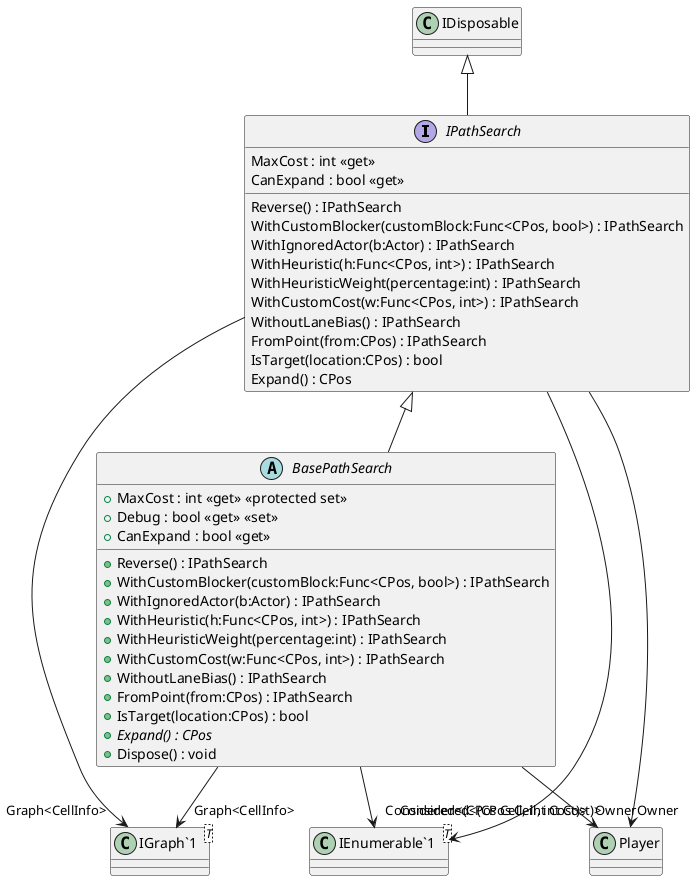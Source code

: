 @startuml
interface IPathSearch {
    MaxCost : int <<get>>
    Reverse() : IPathSearch
    WithCustomBlocker(customBlock:Func<CPos, bool>) : IPathSearch
    WithIgnoredActor(b:Actor) : IPathSearch
    WithHeuristic(h:Func<CPos, int>) : IPathSearch
    WithHeuristicWeight(percentage:int) : IPathSearch
    WithCustomCost(w:Func<CPos, int>) : IPathSearch
    WithoutLaneBias() : IPathSearch
    FromPoint(from:CPos) : IPathSearch
    IsTarget(location:CPos) : bool
    CanExpand : bool <<get>>
    Expand() : CPos
}
abstract class BasePathSearch {
    + MaxCost : int <<get>> <<protected set>>
    + Debug : bool <<get>> <<set>>
    + Reverse() : IPathSearch
    + WithCustomBlocker(customBlock:Func<CPos, bool>) : IPathSearch
    + WithIgnoredActor(b:Actor) : IPathSearch
    + WithHeuristic(h:Func<CPos, int>) : IPathSearch
    + WithHeuristicWeight(percentage:int) : IPathSearch
    + WithCustomCost(w:Func<CPos, int>) : IPathSearch
    + WithoutLaneBias() : IPathSearch
    + FromPoint(from:CPos) : IPathSearch
    + IsTarget(location:CPos) : bool
    + CanExpand : bool <<get>>
    + {abstract} Expand() : CPos
    + Dispose() : void
}
class "IGraph`1"<T> {
}
class "IEnumerable`1"<T> {
}
IDisposable <|-- IPathSearch
IPathSearch --> "Graph<CellInfo>" "IGraph`1"
IPathSearch --> "Considered<(CPos Cell, int Cost)>" "IEnumerable`1"
IPathSearch --> "Owner" Player
IPathSearch <|-- BasePathSearch
BasePathSearch --> "Graph<CellInfo>" "IGraph`1"
BasePathSearch --> "Considered<(CPos Cell, int Cost)>" "IEnumerable`1"
BasePathSearch --> "Owner" Player
@enduml
